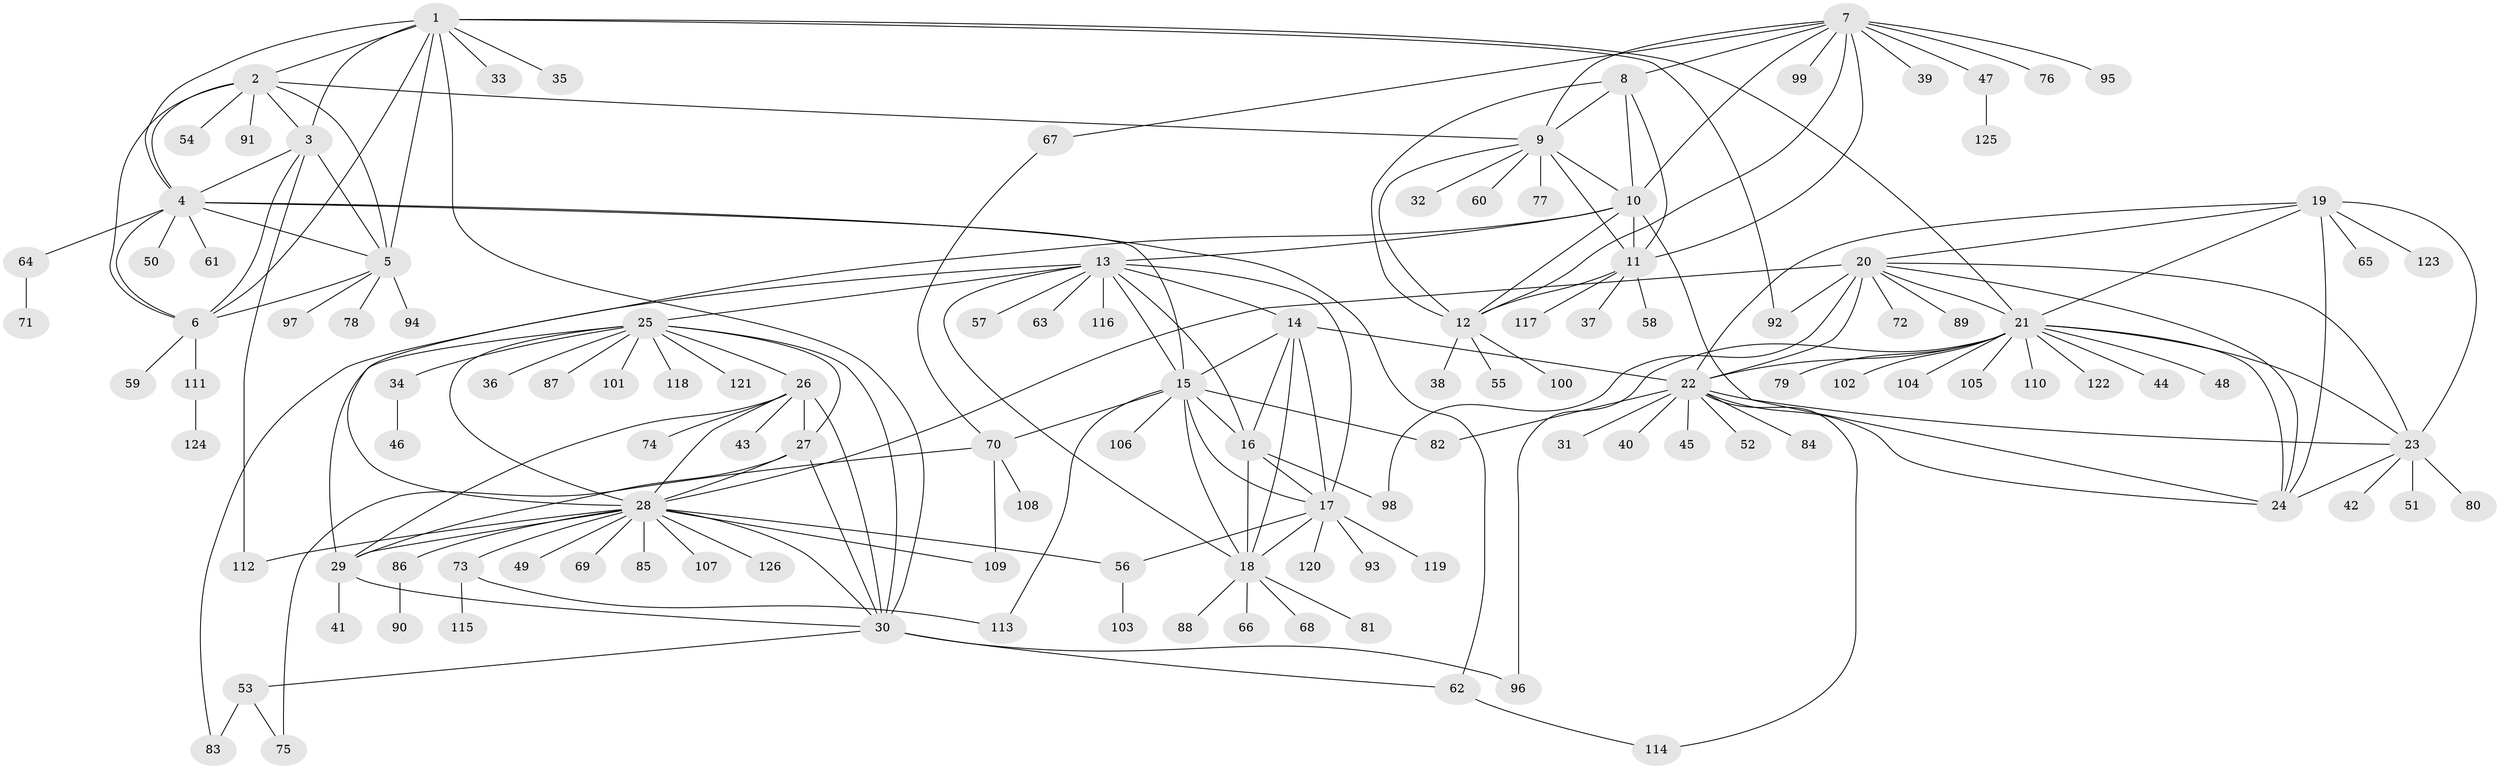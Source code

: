 // coarse degree distribution, {13: 0.010309278350515464, 9: 0.020618556701030927, 4: 0.010309278350515464, 10: 0.041237113402061855, 8: 0.010309278350515464, 6: 0.010309278350515464, 5: 0.05154639175257732, 11: 0.010309278350515464, 7: 0.020618556701030927, 14: 0.010309278350515464, 22: 0.010309278350515464, 3: 0.030927835051546393, 1: 0.6804123711340206, 2: 0.08247422680412371}
// Generated by graph-tools (version 1.1) at 2025/52/02/27/25 19:52:14]
// undirected, 126 vertices, 194 edges
graph export_dot {
graph [start="1"]
  node [color=gray90,style=filled];
  1;
  2;
  3;
  4;
  5;
  6;
  7;
  8;
  9;
  10;
  11;
  12;
  13;
  14;
  15;
  16;
  17;
  18;
  19;
  20;
  21;
  22;
  23;
  24;
  25;
  26;
  27;
  28;
  29;
  30;
  31;
  32;
  33;
  34;
  35;
  36;
  37;
  38;
  39;
  40;
  41;
  42;
  43;
  44;
  45;
  46;
  47;
  48;
  49;
  50;
  51;
  52;
  53;
  54;
  55;
  56;
  57;
  58;
  59;
  60;
  61;
  62;
  63;
  64;
  65;
  66;
  67;
  68;
  69;
  70;
  71;
  72;
  73;
  74;
  75;
  76;
  77;
  78;
  79;
  80;
  81;
  82;
  83;
  84;
  85;
  86;
  87;
  88;
  89;
  90;
  91;
  92;
  93;
  94;
  95;
  96;
  97;
  98;
  99;
  100;
  101;
  102;
  103;
  104;
  105;
  106;
  107;
  108;
  109;
  110;
  111;
  112;
  113;
  114;
  115;
  116;
  117;
  118;
  119;
  120;
  121;
  122;
  123;
  124;
  125;
  126;
  1 -- 2;
  1 -- 3;
  1 -- 4;
  1 -- 5;
  1 -- 6;
  1 -- 21;
  1 -- 30;
  1 -- 33;
  1 -- 35;
  1 -- 92;
  2 -- 3;
  2 -- 4;
  2 -- 5;
  2 -- 6;
  2 -- 9;
  2 -- 54;
  2 -- 91;
  3 -- 4;
  3 -- 5;
  3 -- 6;
  3 -- 112;
  4 -- 5;
  4 -- 6;
  4 -- 15;
  4 -- 50;
  4 -- 61;
  4 -- 62;
  4 -- 64;
  5 -- 6;
  5 -- 78;
  5 -- 94;
  5 -- 97;
  6 -- 59;
  6 -- 111;
  7 -- 8;
  7 -- 9;
  7 -- 10;
  7 -- 11;
  7 -- 12;
  7 -- 39;
  7 -- 47;
  7 -- 67;
  7 -- 76;
  7 -- 95;
  7 -- 99;
  8 -- 9;
  8 -- 10;
  8 -- 11;
  8 -- 12;
  9 -- 10;
  9 -- 11;
  9 -- 12;
  9 -- 32;
  9 -- 60;
  9 -- 77;
  10 -- 11;
  10 -- 12;
  10 -- 13;
  10 -- 24;
  10 -- 28;
  11 -- 12;
  11 -- 37;
  11 -- 58;
  11 -- 117;
  12 -- 38;
  12 -- 55;
  12 -- 100;
  13 -- 14;
  13 -- 15;
  13 -- 16;
  13 -- 17;
  13 -- 18;
  13 -- 25;
  13 -- 57;
  13 -- 63;
  13 -- 83;
  13 -- 116;
  14 -- 15;
  14 -- 16;
  14 -- 17;
  14 -- 18;
  14 -- 22;
  15 -- 16;
  15 -- 17;
  15 -- 18;
  15 -- 70;
  15 -- 82;
  15 -- 106;
  15 -- 113;
  16 -- 17;
  16 -- 18;
  16 -- 98;
  17 -- 18;
  17 -- 56;
  17 -- 93;
  17 -- 119;
  17 -- 120;
  18 -- 66;
  18 -- 68;
  18 -- 81;
  18 -- 88;
  19 -- 20;
  19 -- 21;
  19 -- 22;
  19 -- 23;
  19 -- 24;
  19 -- 65;
  19 -- 123;
  20 -- 21;
  20 -- 22;
  20 -- 23;
  20 -- 24;
  20 -- 28;
  20 -- 72;
  20 -- 89;
  20 -- 92;
  20 -- 98;
  21 -- 22;
  21 -- 23;
  21 -- 24;
  21 -- 44;
  21 -- 48;
  21 -- 79;
  21 -- 96;
  21 -- 102;
  21 -- 104;
  21 -- 105;
  21 -- 110;
  21 -- 122;
  22 -- 23;
  22 -- 24;
  22 -- 31;
  22 -- 40;
  22 -- 45;
  22 -- 52;
  22 -- 82;
  22 -- 84;
  22 -- 114;
  23 -- 24;
  23 -- 42;
  23 -- 51;
  23 -- 80;
  25 -- 26;
  25 -- 27;
  25 -- 28;
  25 -- 29;
  25 -- 30;
  25 -- 34;
  25 -- 36;
  25 -- 87;
  25 -- 101;
  25 -- 118;
  25 -- 121;
  26 -- 27;
  26 -- 28;
  26 -- 29;
  26 -- 30;
  26 -- 43;
  26 -- 74;
  27 -- 28;
  27 -- 29;
  27 -- 30;
  28 -- 29;
  28 -- 30;
  28 -- 49;
  28 -- 56;
  28 -- 69;
  28 -- 73;
  28 -- 85;
  28 -- 86;
  28 -- 107;
  28 -- 109;
  28 -- 112;
  28 -- 126;
  29 -- 30;
  29 -- 41;
  30 -- 53;
  30 -- 62;
  30 -- 96;
  34 -- 46;
  47 -- 125;
  53 -- 75;
  53 -- 83;
  56 -- 103;
  62 -- 114;
  64 -- 71;
  67 -- 70;
  70 -- 75;
  70 -- 108;
  70 -- 109;
  73 -- 113;
  73 -- 115;
  86 -- 90;
  111 -- 124;
}
